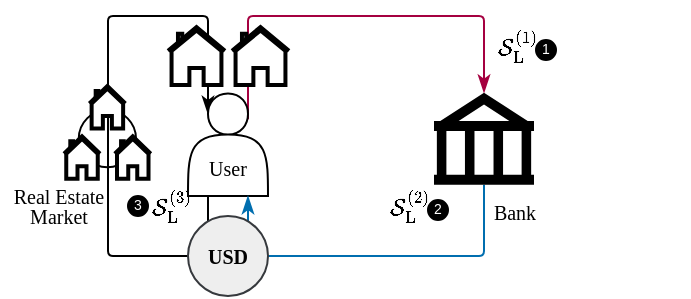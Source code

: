 <mxfile version="22.0.3" type="device">
  <diagram id="GUxEJdWFkQ5Y1Z3yI3_n" name="dex_agg_chain">
    <mxGraphModel dx="734" dy="302" grid="1" gridSize="10" guides="1" tooltips="1" connect="1" arrows="1" fold="1" page="1" pageScale="1" pageWidth="280" pageHeight="150" math="1" shadow="0">
      <root>
        <mxCell id="0" />
        <mxCell id="1" parent="0" />
        <mxCell id="YP0olthrGreJ2NC8cAtz-8" value="" style="ellipse;whiteSpace=wrap;html=1;aspect=fixed;" parent="1" vertex="1">
          <mxGeometry x="-244.62" y="57" width="28.62" height="28.62" as="geometry" />
        </mxCell>
        <mxCell id="KAM6tXVUPyQemzaOSMBD-19" style="edgeStyle=orthogonalEdgeStyle;rounded=1;orthogonalLoop=1;jettySize=auto;html=1;exitX=0.75;exitY=0.25;exitDx=0;exitDy=0;entryX=0.5;entryY=0;entryDx=0;entryDy=0;entryPerimeter=0;endArrow=classicThin;endFill=1;arcSize=5;fillColor=#d80073;strokeColor=#A50040;exitPerimeter=0;" parent="1" source="nBqxjyZSAqmiugvEhESZ-1" target="YP0olthrGreJ2NC8cAtz-1" edge="1">
          <mxGeometry relative="1" as="geometry">
            <Array as="points">
              <mxPoint x="-160" y="10" />
              <mxPoint x="-42" y="10" />
            </Array>
            <mxPoint x="-42" y="54.38" as="targetPoint" />
          </mxGeometry>
        </mxCell>
        <mxCell id="KAM6tXVUPyQemzaOSMBD-17" style="edgeStyle=orthogonalEdgeStyle;rounded=1;orthogonalLoop=1;jettySize=auto;html=1;exitX=0.25;exitY=1;exitDx=0;exitDy=0;entryX=0.25;entryY=0.2;entryDx=0;entryDy=0;entryPerimeter=0;endArrow=classicThin;endFill=1;arcSize=5;" parent="1" source="nBqxjyZSAqmiugvEhESZ-1" target="nBqxjyZSAqmiugvEhESZ-1" edge="1">
          <mxGeometry relative="1" as="geometry">
            <Array as="points">
              <mxPoint x="-180" y="130" />
              <mxPoint x="-230" y="130" />
              <mxPoint x="-230" y="10" />
              <mxPoint x="-180" y="10" />
            </Array>
          </mxGeometry>
        </mxCell>
        <mxCell id="nBqxjyZSAqmiugvEhESZ-1" value="&lt;font style=&quot;font-size: 10px;&quot;&gt;&lt;br&gt;&lt;font style=&quot;font-size: 10px;&quot;&gt;&lt;br&gt;User&lt;/font&gt;&lt;/font&gt;" style="shape=actor;whiteSpace=wrap;html=1;fontSize=10;fontFamily=Times New Roman;verticalAlign=middle;" parent="1" vertex="1">
          <mxGeometry x="-190" y="48.75" width="40" height="51.25" as="geometry" />
        </mxCell>
        <mxCell id="KAM6tXVUPyQemzaOSMBD-14" style="edgeStyle=orthogonalEdgeStyle;rounded=1;orthogonalLoop=1;jettySize=auto;html=1;exitX=0.5;exitY=1;exitDx=0;exitDy=0;exitPerimeter=0;entryX=0.75;entryY=1;entryDx=0;entryDy=0;endArrow=classicThin;endFill=1;arcSize=5;fillColor=#1ba1e2;strokeColor=#006EAF;" parent="1" target="nBqxjyZSAqmiugvEhESZ-1" edge="1">
          <mxGeometry relative="1" as="geometry">
            <Array as="points">
              <mxPoint x="-42" y="130" />
              <mxPoint x="-160" y="130" />
            </Array>
            <mxPoint x="-42" y="94.38" as="sourcePoint" />
          </mxGeometry>
        </mxCell>
        <mxCell id="vJIfzhqlRzns5ZVLxd_G-1" value="$$\mathcal{S}_{\textnormal{L}}^{(2)}$$" style="text;html=1;strokeColor=none;fillColor=none;align=center;verticalAlign=middle;whiteSpace=wrap;rounded=0;fontStyle=0;fontSize=10;" parent="1" vertex="1">
          <mxGeometry x="-91" y="100" width="24" height="10" as="geometry" />
        </mxCell>
        <mxCell id="2xkSNjswD9UhOEGoZIQ9-9" value="&lt;p style=&quot;line-height: 270%;&quot;&gt;2&lt;/p&gt;" style="ellipse;whiteSpace=wrap;html=1;aspect=fixed;fontSize=7;labelBackgroundColor=none;fontColor=#FFFFFF;fillColor=#000000;align=center;" parent="1" vertex="1">
          <mxGeometry x="-70" y="102" width="10" height="10" as="geometry" />
        </mxCell>
        <mxCell id="2xkSNjswD9UhOEGoZIQ9-10" value="&lt;p style=&quot;line-height: 270%;&quot;&gt;3&lt;/p&gt;" style="ellipse;whiteSpace=wrap;html=1;aspect=fixed;fontSize=7;labelBackgroundColor=none;fontColor=#FFFFFF;fillColor=#000000;align=center;" parent="1" vertex="1">
          <mxGeometry x="-220" y="100" width="10" height="10" as="geometry" />
        </mxCell>
        <mxCell id="pSTLvtJ6N-k_h_3kzANq-1" value="&lt;b style=&quot;font-size: 10px;&quot;&gt;USD&lt;/b&gt;" style="ellipse;whiteSpace=wrap;html=1;aspect=fixed;labelBackgroundColor=none;labelBorderColor=none;fillColor=#eeeeee;strokeColor=#36393d;fontSize=10;fontFamily=Times New Roman;" parent="1" vertex="1">
          <mxGeometry x="-190" y="110" width="40" height="40" as="geometry" />
        </mxCell>
        <mxCell id="KAM6tXVUPyQemzaOSMBD-8" value="$$\mathcal{S}_{\textnormal{L}}^{(3)}$$" style="text;html=1;strokeColor=none;fillColor=none;align=center;verticalAlign=middle;whiteSpace=wrap;rounded=0;fontStyle=0;fontSize=10;" parent="1" vertex="1">
          <mxGeometry x="-210" y="100" width="24" height="10" as="geometry" />
        </mxCell>
        <mxCell id="KAM6tXVUPyQemzaOSMBD-9" value="$$\mathcal{S}_{\textnormal{L}}^{(1)}$$" style="text;html=1;strokeColor=none;fillColor=none;align=center;verticalAlign=middle;whiteSpace=wrap;rounded=0;fontStyle=0;fontSize=10;" parent="1" vertex="1">
          <mxGeometry x="-37" y="20" width="24" height="10" as="geometry" />
        </mxCell>
        <mxCell id="KAM6tXVUPyQemzaOSMBD-24" value="&lt;p style=&quot;line-height: 270%;&quot;&gt;1&lt;/p&gt;" style="ellipse;whiteSpace=wrap;html=1;aspect=fixed;fontSize=7;labelBackgroundColor=none;fontColor=#FFFFFF;fillColor=#000000;align=center;" parent="1" vertex="1">
          <mxGeometry x="-16" y="22" width="10" height="10" as="geometry" />
        </mxCell>
        <mxCell id="KAM6tXVUPyQemzaOSMBD-28" style="edgeStyle=orthogonalEdgeStyle;rounded=0;orthogonalLoop=1;jettySize=auto;html=1;exitX=0.5;exitY=1;exitDx=0;exitDy=0;" parent="1" source="2xkSNjswD9UhOEGoZIQ9-9" target="2xkSNjswD9UhOEGoZIQ9-9" edge="1">
          <mxGeometry relative="1" as="geometry" />
        </mxCell>
        <mxCell id="tQlDpdfI8tNapmZSiwGD-6" value="" style="html=1;verticalLabelPosition=bottom;align=center;labelBackgroundColor=#ffffff;verticalAlign=top;strokeWidth=2;strokeColor=#000000;shadow=0;dashed=0;shape=mxgraph.ios7.icons.home;" parent="1" vertex="1">
          <mxGeometry x="-200" y="15.5" width="28.5" height="29" as="geometry" />
        </mxCell>
        <mxCell id="tQlDpdfI8tNapmZSiwGD-15" value="" style="html=1;verticalLabelPosition=bottom;align=center;labelBackgroundColor=#ffffff;verticalAlign=top;strokeWidth=2;strokeColor=#000000;shadow=0;dashed=0;shape=mxgraph.ios7.icons.home;" parent="1" vertex="1">
          <mxGeometry x="-168" y="15.5" width="28.5" height="29" as="geometry" />
        </mxCell>
        <mxCell id="YP0olthrGreJ2NC8cAtz-1" value="&lt;font face=&quot;Times New Roman&quot; style=&quot;font-size: 10px;&quot;&gt;&amp;nbsp; &amp;nbsp; &amp;nbsp; &amp;nbsp; &amp;nbsp; &amp;nbsp; Bank&lt;/font&gt;" style="shape=mxgraph.signs.travel.bank;html=1;pointerEvents=1;fillColor=#000000;strokeColor=none;verticalLabelPosition=bottom;verticalAlign=top;align=center;" parent="1" vertex="1">
          <mxGeometry x="-67" y="48.38" width="50" height="46" as="geometry" />
        </mxCell>
        <mxCell id="YP0olthrGreJ2NC8cAtz-6" value="" style="html=1;verticalLabelPosition=bottom;align=center;labelBackgroundColor=#ffffff;verticalAlign=top;strokeWidth=2;strokeColor=#000000;shadow=0;dashed=0;shape=mxgraph.ios7.icons.home;" parent="1" vertex="1">
          <mxGeometry x="-252" y="70.12" width="18" height="21.25" as="geometry" />
        </mxCell>
        <mxCell id="YP0olthrGreJ2NC8cAtz-9" value="" style="html=1;verticalLabelPosition=bottom;align=center;labelBackgroundColor=#ffffff;verticalAlign=top;strokeWidth=2;strokeColor=#000000;shadow=0;dashed=0;shape=mxgraph.ios7.icons.home;" parent="1" vertex="1">
          <mxGeometry x="-226.62" y="70.12" width="18" height="21.25" as="geometry" />
        </mxCell>
        <mxCell id="YP0olthrGreJ2NC8cAtz-10" value="" style="html=1;verticalLabelPosition=bottom;align=center;labelBackgroundColor=#ffffff;verticalAlign=top;strokeWidth=2;strokeColor=#000000;shadow=0;dashed=0;shape=mxgraph.ios7.icons.home;" parent="1" vertex="1">
          <mxGeometry x="-239.31" y="45" width="18" height="21.25" as="geometry" />
        </mxCell>
        <mxCell id="YP0olthrGreJ2NC8cAtz-11" value="&lt;p style=&quot;line-height: 70%;&quot;&gt;&lt;font style=&quot;font-size: 10px;&quot;&gt;Real Estate Market&lt;/font&gt;&lt;/p&gt;" style="text;html=1;strokeColor=none;fillColor=none;align=center;verticalAlign=middle;whiteSpace=wrap;rounded=0;fontFamily=Times New Roman;" parent="1" vertex="1">
          <mxGeometry x="-280" y="99.88" width="50.69" height="10.12" as="geometry" />
        </mxCell>
      </root>
    </mxGraphModel>
  </diagram>
</mxfile>
